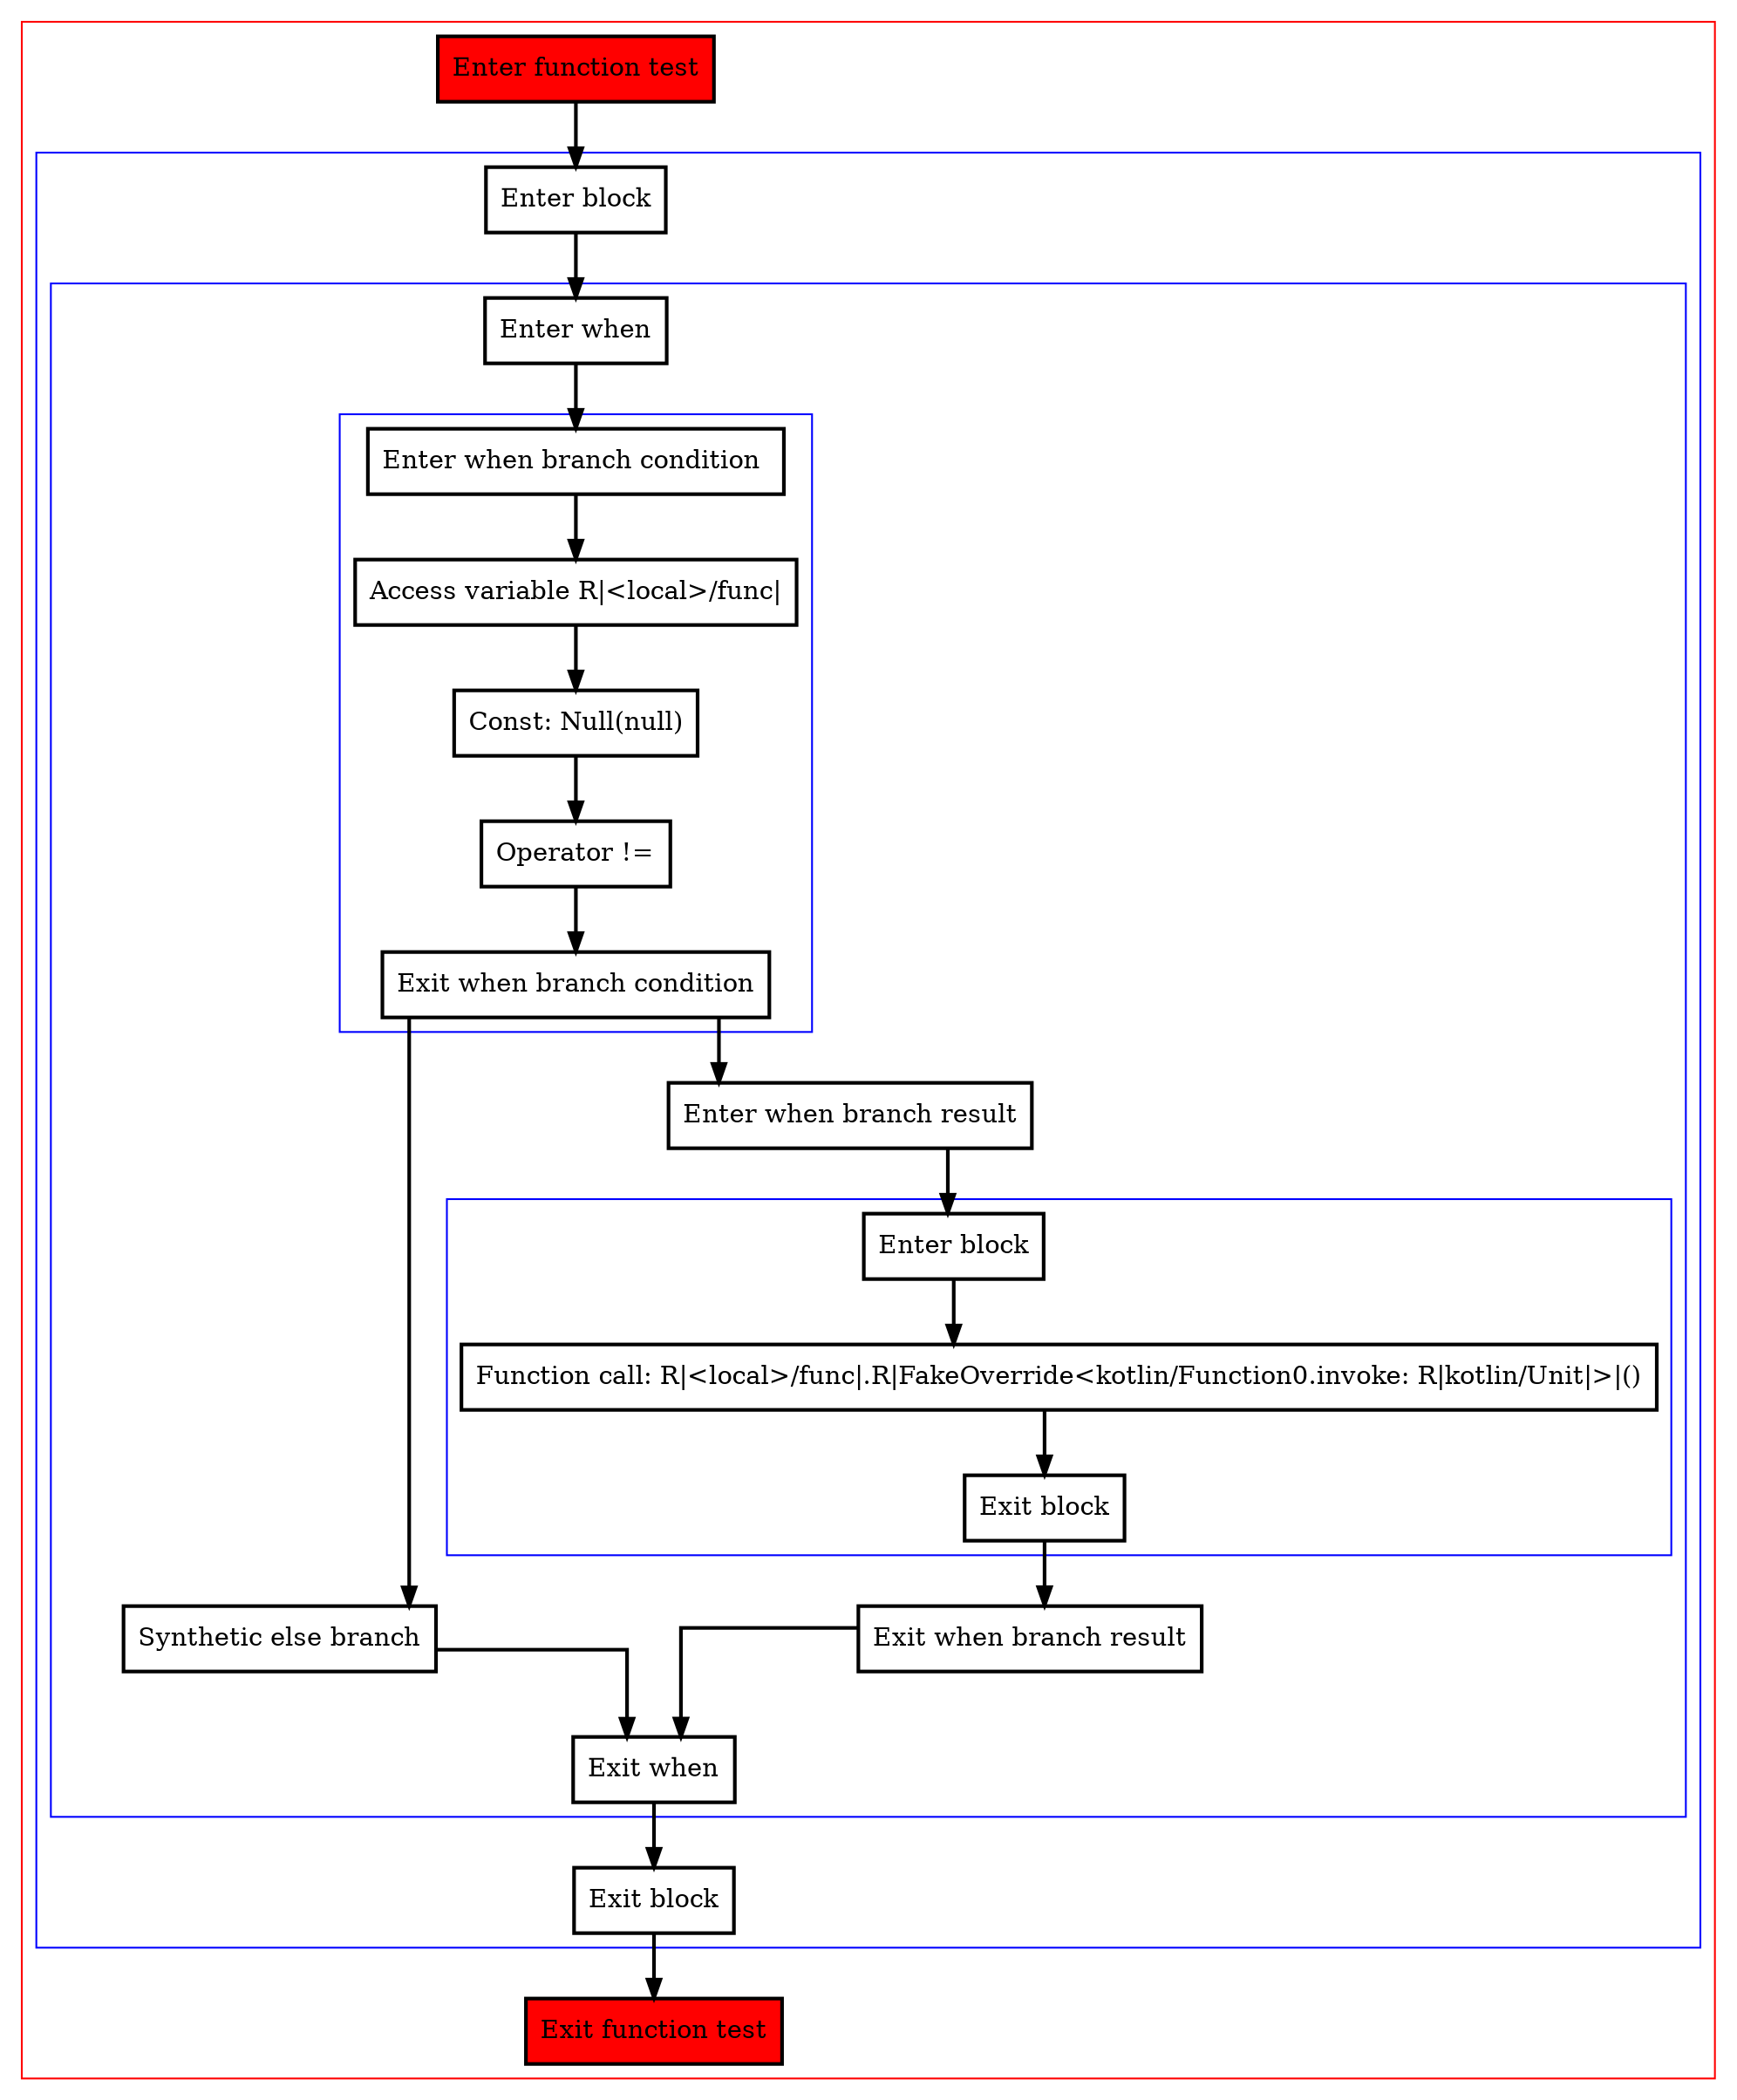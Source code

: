 digraph smartcastOnLambda_kt {
  graph [splines=ortho nodesep=3]
  node [shape=box penwidth=2]
  edge [penwidth=2]

  subgraph cluster_0 {
    color=red
    0 [label="Enter function test" style="filled" fillcolor=red];
    subgraph cluster_1 {
      color=blue
      1 [label="Enter block"];
      subgraph cluster_2 {
        color=blue
        2 [label="Enter when"];
        subgraph cluster_3 {
          color=blue
          3 [label="Enter when branch condition "];
          4 [label="Access variable R|<local>/func|"];
          5 [label="Const: Null(null)"];
          6 [label="Operator !="];
          7 [label="Exit when branch condition"];
        }
        8 [label="Synthetic else branch"];
        9 [label="Enter when branch result"];
        subgraph cluster_4 {
          color=blue
          10 [label="Enter block"];
          11 [label="Function call: R|<local>/func|.R|FakeOverride<kotlin/Function0.invoke: R|kotlin/Unit|>|()"];
          12 [label="Exit block"];
        }
        13 [label="Exit when branch result"];
        14 [label="Exit when"];
      }
      15 [label="Exit block"];
    }
    16 [label="Exit function test" style="filled" fillcolor=red];
  }

  0 -> {1};
  1 -> {2};
  2 -> {3};
  3 -> {4};
  4 -> {5};
  5 -> {6};
  6 -> {7};
  7 -> {9 8};
  8 -> {14};
  9 -> {10};
  10 -> {11};
  11 -> {12};
  12 -> {13};
  13 -> {14};
  14 -> {15};
  15 -> {16};

}
